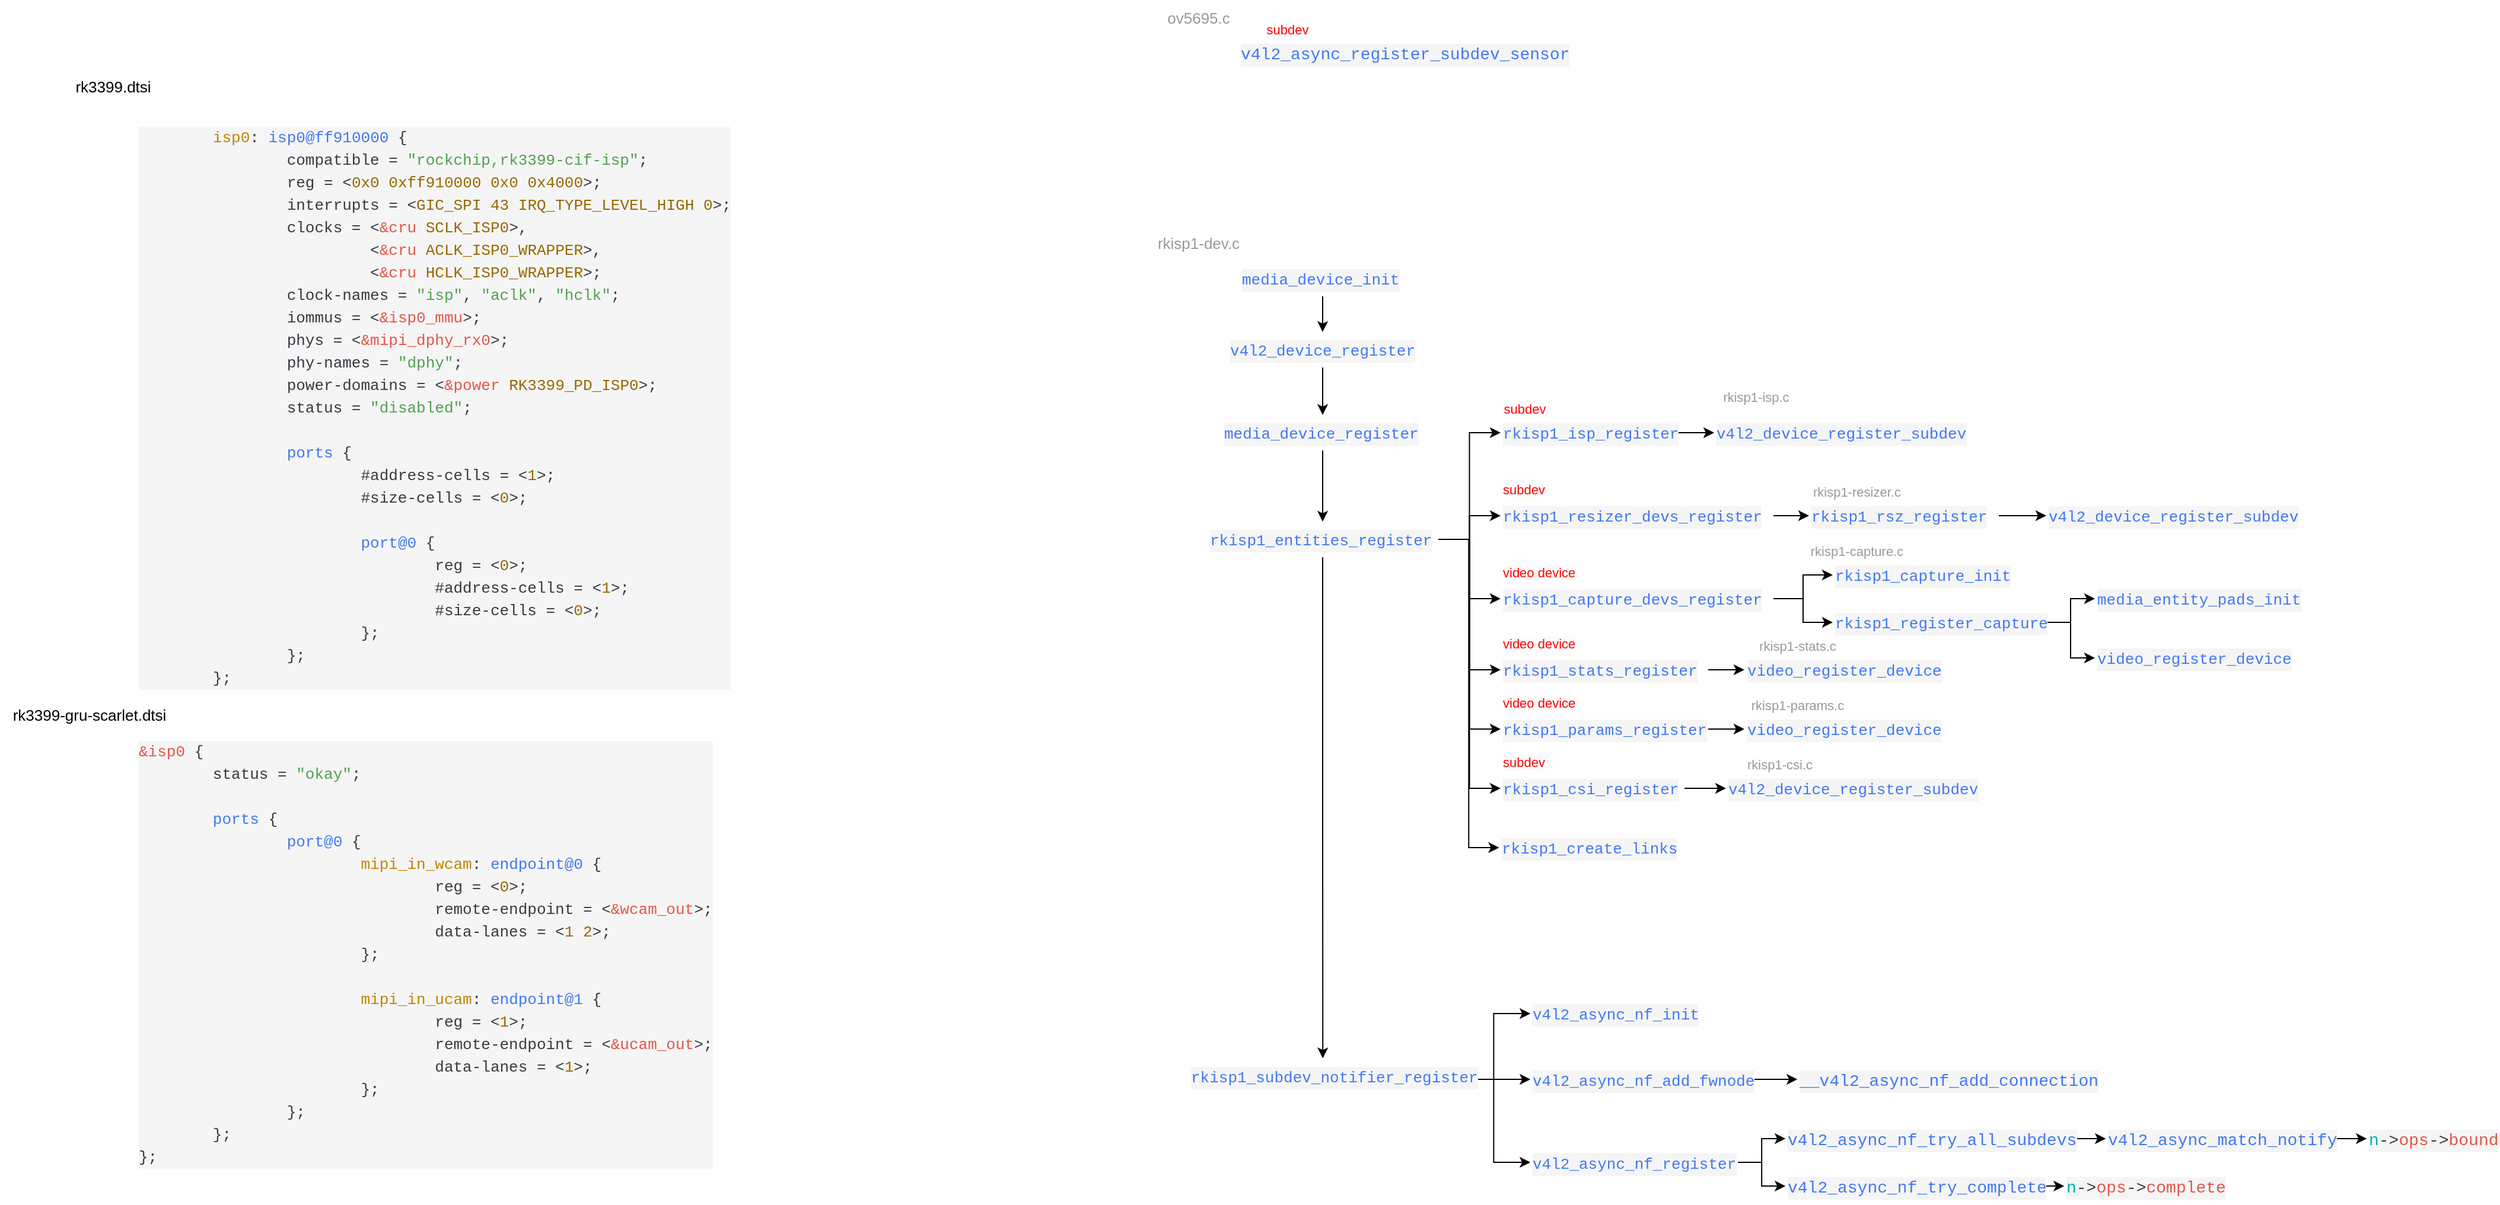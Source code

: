 <mxfile version="26.0.11">
  <diagram name="Page-1" id="FnWzYHux1_spk_cezTuA">
    <mxGraphModel dx="1891" dy="1707" grid="1" gridSize="10" guides="1" tooltips="1" connect="1" arrows="1" fold="1" page="1" pageScale="1" pageWidth="827" pageHeight="1169" math="0" shadow="0">
      <root>
        <mxCell id="0" />
        <mxCell id="1" parent="0" />
        <mxCell id="0U5PHvUe9skKoDq-eCE6-14" style="edgeStyle=orthogonalEdgeStyle;rounded=0;orthogonalLoop=1;jettySize=auto;html=1;exitX=0.5;exitY=1;exitDx=0;exitDy=0;entryX=0.5;entryY=0;entryDx=0;entryDy=0;fontSize=13;" edge="1" parent="1" source="0U5PHvUe9skKoDq-eCE6-1" target="0U5PHvUe9skKoDq-eCE6-2">
          <mxGeometry relative="1" as="geometry" />
        </mxCell>
        <mxCell id="0U5PHvUe9skKoDq-eCE6-1" value="&lt;div style=&quot;color: rgb(56, 58, 66); background-color: rgb(245, 245, 245); font-family: Consolas, &amp;quot;Courier New&amp;quot;, monospace; font-weight: normal; line-height: 19px; white-space: pre;&quot;&gt;&lt;div&gt;&lt;span style=&quot;color: #4078f2;&quot;&gt;media_device_init&lt;/span&gt;&lt;/div&gt;&lt;/div&gt;" style="text;whiteSpace=wrap;html=1;fontSize=13;" vertex="1" parent="1">
          <mxGeometry x="270" y="50" width="140" height="30" as="geometry" />
        </mxCell>
        <mxCell id="0U5PHvUe9skKoDq-eCE6-15" style="edgeStyle=orthogonalEdgeStyle;rounded=0;orthogonalLoop=1;jettySize=auto;html=1;exitX=0.5;exitY=1;exitDx=0;exitDy=0;entryX=0.5;entryY=0;entryDx=0;entryDy=0;fontSize=13;" edge="1" parent="1" source="0U5PHvUe9skKoDq-eCE6-2" target="0U5PHvUe9skKoDq-eCE6-3">
          <mxGeometry relative="1" as="geometry" />
        </mxCell>
        <mxCell id="0U5PHvUe9skKoDq-eCE6-2" value="&lt;div style=&quot;color: rgb(56, 58, 66); background-color: rgb(245, 245, 245); font-family: Consolas, &amp;quot;Courier New&amp;quot;, monospace; font-weight: normal; line-height: 19px; white-space: pre;&quot;&gt;&lt;div&gt;&lt;span style=&quot;color: #4078f2;&quot;&gt;v4l2_device_register&lt;/span&gt;&lt;/div&gt;&lt;/div&gt;" style="text;whiteSpace=wrap;html=1;fontSize=13;" vertex="1" parent="1">
          <mxGeometry x="260" y="110" width="160" height="30" as="geometry" />
        </mxCell>
        <mxCell id="0U5PHvUe9skKoDq-eCE6-16" style="edgeStyle=orthogonalEdgeStyle;rounded=0;orthogonalLoop=1;jettySize=auto;html=1;exitX=0.5;exitY=1;exitDx=0;exitDy=0;entryX=0.5;entryY=0;entryDx=0;entryDy=0;fontSize=13;" edge="1" parent="1" source="0U5PHvUe9skKoDq-eCE6-3" target="0U5PHvUe9skKoDq-eCE6-4">
          <mxGeometry relative="1" as="geometry" />
        </mxCell>
        <mxCell id="0U5PHvUe9skKoDq-eCE6-3" value="&lt;div style=&quot;color: rgb(56, 58, 66); background-color: rgb(245, 245, 245); font-family: Consolas, &amp;quot;Courier New&amp;quot;, monospace; font-weight: normal; line-height: 19px; white-space: pre;&quot;&gt;&lt;span style=&quot;color: rgb(64, 120, 242);&quot;&gt;media_device_register&lt;/span&gt;&lt;/div&gt;" style="text;whiteSpace=wrap;html=1;fontSize=13;" vertex="1" parent="1">
          <mxGeometry x="255" y="180" width="170" height="30" as="geometry" />
        </mxCell>
        <mxCell id="0U5PHvUe9skKoDq-eCE6-18" style="edgeStyle=orthogonalEdgeStyle;rounded=0;orthogonalLoop=1;jettySize=auto;html=1;exitX=1;exitY=0.5;exitDx=0;exitDy=0;entryX=0;entryY=0.5;entryDx=0;entryDy=0;fontSize=13;" edge="1" parent="1" source="0U5PHvUe9skKoDq-eCE6-4" target="0U5PHvUe9skKoDq-eCE6-5">
          <mxGeometry relative="1" as="geometry" />
        </mxCell>
        <mxCell id="0U5PHvUe9skKoDq-eCE6-19" style="edgeStyle=orthogonalEdgeStyle;rounded=0;orthogonalLoop=1;jettySize=auto;html=1;exitX=1;exitY=0.5;exitDx=0;exitDy=0;entryX=0;entryY=0.5;entryDx=0;entryDy=0;fontSize=13;" edge="1" parent="1" source="0U5PHvUe9skKoDq-eCE6-4" target="0U5PHvUe9skKoDq-eCE6-6">
          <mxGeometry relative="1" as="geometry" />
        </mxCell>
        <mxCell id="0U5PHvUe9skKoDq-eCE6-20" style="edgeStyle=orthogonalEdgeStyle;rounded=0;orthogonalLoop=1;jettySize=auto;html=1;exitX=1;exitY=0.5;exitDx=0;exitDy=0;entryX=0;entryY=0.5;entryDx=0;entryDy=0;fontSize=13;" edge="1" parent="1" source="0U5PHvUe9skKoDq-eCE6-4" target="0U5PHvUe9skKoDq-eCE6-7">
          <mxGeometry relative="1" as="geometry" />
        </mxCell>
        <mxCell id="0U5PHvUe9skKoDq-eCE6-21" style="edgeStyle=orthogonalEdgeStyle;rounded=0;orthogonalLoop=1;jettySize=auto;html=1;exitX=1;exitY=0.5;exitDx=0;exitDy=0;entryX=0;entryY=0.5;entryDx=0;entryDy=0;fontSize=13;" edge="1" parent="1" source="0U5PHvUe9skKoDq-eCE6-4" target="0U5PHvUe9skKoDq-eCE6-8">
          <mxGeometry relative="1" as="geometry" />
        </mxCell>
        <mxCell id="0U5PHvUe9skKoDq-eCE6-22" style="edgeStyle=orthogonalEdgeStyle;rounded=0;orthogonalLoop=1;jettySize=auto;html=1;exitX=1;exitY=0.5;exitDx=0;exitDy=0;entryX=0;entryY=0.5;entryDx=0;entryDy=0;fontSize=13;" edge="1" parent="1" source="0U5PHvUe9skKoDq-eCE6-4" target="0U5PHvUe9skKoDq-eCE6-9">
          <mxGeometry relative="1" as="geometry" />
        </mxCell>
        <mxCell id="0U5PHvUe9skKoDq-eCE6-23" style="edgeStyle=orthogonalEdgeStyle;rounded=0;orthogonalLoop=1;jettySize=auto;html=1;exitX=1;exitY=0.5;exitDx=0;exitDy=0;entryX=0;entryY=0.5;entryDx=0;entryDy=0;fontSize=13;" edge="1" parent="1" source="0U5PHvUe9skKoDq-eCE6-4" target="0U5PHvUe9skKoDq-eCE6-11">
          <mxGeometry relative="1" as="geometry" />
        </mxCell>
        <mxCell id="0U5PHvUe9skKoDq-eCE6-64" style="edgeStyle=orthogonalEdgeStyle;rounded=0;orthogonalLoop=1;jettySize=auto;html=1;exitX=1;exitY=0.5;exitDx=0;exitDy=0;entryX=0;entryY=0.5;entryDx=0;entryDy=0;fontSize=13;" edge="1" parent="1" source="0U5PHvUe9skKoDq-eCE6-4" target="0U5PHvUe9skKoDq-eCE6-62">
          <mxGeometry relative="1" as="geometry" />
        </mxCell>
        <mxCell id="0U5PHvUe9skKoDq-eCE6-66" style="edgeStyle=orthogonalEdgeStyle;rounded=0;orthogonalLoop=1;jettySize=auto;html=1;exitX=0.5;exitY=1;exitDx=0;exitDy=0;entryX=0.5;entryY=0;entryDx=0;entryDy=0;fontSize=13;" edge="1" parent="1" source="0U5PHvUe9skKoDq-eCE6-4" target="0U5PHvUe9skKoDq-eCE6-65">
          <mxGeometry relative="1" as="geometry" />
        </mxCell>
        <mxCell id="0U5PHvUe9skKoDq-eCE6-4" value="&lt;div style=&quot;color: rgb(56, 58, 66); background-color: rgb(245, 245, 245); font-family: Consolas, &amp;quot;Courier New&amp;quot;, monospace; font-weight: normal; line-height: 19px; white-space: pre;&quot;&gt;&lt;div&gt;&lt;span style=&quot;color: #4078f2;&quot;&gt;rkisp1_entities_register&lt;/span&gt;&lt;/div&gt;&lt;/div&gt;" style="text;whiteSpace=wrap;html=1;fontSize=13;" vertex="1" parent="1">
          <mxGeometry x="242.5" y="270" width="195" height="30" as="geometry" />
        </mxCell>
        <mxCell id="0U5PHvUe9skKoDq-eCE6-44" value="" style="edgeStyle=orthogonalEdgeStyle;rounded=0;orthogonalLoop=1;jettySize=auto;html=1;fontSize=13;" edge="1" parent="1" source="0U5PHvUe9skKoDq-eCE6-5" target="0U5PHvUe9skKoDq-eCE6-43">
          <mxGeometry relative="1" as="geometry" />
        </mxCell>
        <mxCell id="0U5PHvUe9skKoDq-eCE6-5" value="&lt;div style=&quot;color: rgb(56, 58, 66); background-color: rgb(245, 245, 245); font-family: Consolas, &amp;quot;Courier New&amp;quot;, monospace; font-weight: normal; line-height: 19px; white-space: pre;&quot;&gt;&lt;div&gt;&lt;span style=&quot;color: #4078f2;&quot;&gt;rkisp1_isp_register&lt;/span&gt;&lt;/div&gt;&lt;/div&gt;" style="text;whiteSpace=wrap;html=1;fontSize=13;" vertex="1" parent="1">
          <mxGeometry x="490" y="180" width="150" height="30" as="geometry" />
        </mxCell>
        <mxCell id="0U5PHvUe9skKoDq-eCE6-28" value="" style="edgeStyle=orthogonalEdgeStyle;rounded=0;orthogonalLoop=1;jettySize=auto;html=1;fontSize=13;" edge="1" parent="1" source="0U5PHvUe9skKoDq-eCE6-6" target="0U5PHvUe9skKoDq-eCE6-27">
          <mxGeometry relative="1" as="geometry" />
        </mxCell>
        <mxCell id="0U5PHvUe9skKoDq-eCE6-6" value="&lt;div style=&quot;color: rgb(56, 58, 66); background-color: rgb(245, 245, 245); font-family: Consolas, &amp;quot;Courier New&amp;quot;, monospace; font-weight: normal; line-height: 19px; white-space: pre;&quot;&gt;&lt;div&gt;&lt;span style=&quot;color: #4078f2;&quot;&gt;rkisp1_resizer_devs_register&lt;/span&gt;&lt;/div&gt;&lt;/div&gt;" style="text;whiteSpace=wrap;html=1;fontSize=13;" vertex="1" parent="1">
          <mxGeometry x="490" y="250" width="230" height="30" as="geometry" />
        </mxCell>
        <mxCell id="0U5PHvUe9skKoDq-eCE6-33" style="edgeStyle=orthogonalEdgeStyle;rounded=0;orthogonalLoop=1;jettySize=auto;html=1;exitX=1;exitY=0.5;exitDx=0;exitDy=0;fontSize=13;" edge="1" parent="1" source="0U5PHvUe9skKoDq-eCE6-7" target="0U5PHvUe9skKoDq-eCE6-32">
          <mxGeometry relative="1" as="geometry" />
        </mxCell>
        <mxCell id="0U5PHvUe9skKoDq-eCE6-36" style="edgeStyle=orthogonalEdgeStyle;rounded=0;orthogonalLoop=1;jettySize=auto;html=1;exitX=1;exitY=0.5;exitDx=0;exitDy=0;entryX=0;entryY=0.5;entryDx=0;entryDy=0;fontSize=13;" edge="1" parent="1" source="0U5PHvUe9skKoDq-eCE6-7" target="0U5PHvUe9skKoDq-eCE6-35">
          <mxGeometry relative="1" as="geometry" />
        </mxCell>
        <mxCell id="0U5PHvUe9skKoDq-eCE6-7" value="&lt;div style=&quot;color: rgb(56, 58, 66); background-color: rgb(245, 245, 245); font-family: Consolas, &amp;quot;Courier New&amp;quot;, monospace; font-weight: normal; line-height: 19px; white-space: pre;&quot;&gt;&lt;div&gt;&lt;span style=&quot;color: #4078f2;&quot;&gt;rkisp1_capture_devs_register&lt;/span&gt;&lt;/div&gt;&lt;/div&gt;" style="text;whiteSpace=wrap;html=1;fontSize=13;" vertex="1" parent="1">
          <mxGeometry x="490" y="320" width="230" height="30" as="geometry" />
        </mxCell>
        <mxCell id="0U5PHvUe9skKoDq-eCE6-46" value="" style="edgeStyle=orthogonalEdgeStyle;rounded=0;orthogonalLoop=1;jettySize=auto;html=1;fontSize=13;" edge="1" parent="1" source="0U5PHvUe9skKoDq-eCE6-8" target="0U5PHvUe9skKoDq-eCE6-45">
          <mxGeometry relative="1" as="geometry" />
        </mxCell>
        <mxCell id="0U5PHvUe9skKoDq-eCE6-8" value="&lt;div style=&quot;color: rgb(56, 58, 66); background-color: rgb(245, 245, 245); font-family: Consolas, &amp;quot;Courier New&amp;quot;, monospace; font-weight: normal; line-height: 19px; white-space: pre;&quot;&gt;&lt;div&gt;&lt;span style=&quot;color: #4078f2;&quot;&gt;rkisp1_stats_register&lt;/span&gt;&lt;/div&gt;&lt;/div&gt;" style="text;whiteSpace=wrap;html=1;fontSize=13;" vertex="1" parent="1">
          <mxGeometry x="490" y="380" width="175" height="30" as="geometry" />
        </mxCell>
        <mxCell id="0U5PHvUe9skKoDq-eCE6-49" value="" style="edgeStyle=orthogonalEdgeStyle;rounded=0;orthogonalLoop=1;jettySize=auto;html=1;fontSize=13;" edge="1" parent="1" source="0U5PHvUe9skKoDq-eCE6-9" target="0U5PHvUe9skKoDq-eCE6-47">
          <mxGeometry relative="1" as="geometry" />
        </mxCell>
        <mxCell id="0U5PHvUe9skKoDq-eCE6-9" value="&lt;div style=&quot;color: rgb(56, 58, 66); background-color: rgb(245, 245, 245); font-family: Consolas, &amp;quot;Courier New&amp;quot;, monospace; font-weight: normal; line-height: 19px; white-space: pre;&quot;&gt;&lt;div&gt;&lt;span style=&quot;color: #4078f2;&quot;&gt;rkisp1_params_register&lt;/span&gt;&lt;/div&gt;&lt;/div&gt;" style="text;whiteSpace=wrap;html=1;fontSize=13;" vertex="1" parent="1">
          <mxGeometry x="490" y="430" width="175" height="30" as="geometry" />
        </mxCell>
        <mxCell id="0U5PHvUe9skKoDq-eCE6-51" value="" style="edgeStyle=orthogonalEdgeStyle;rounded=0;orthogonalLoop=1;jettySize=auto;html=1;fontSize=13;" edge="1" parent="1" source="0U5PHvUe9skKoDq-eCE6-11" target="0U5PHvUe9skKoDq-eCE6-50">
          <mxGeometry relative="1" as="geometry" />
        </mxCell>
        <mxCell id="0U5PHvUe9skKoDq-eCE6-11" value="&lt;div style=&quot;color: rgb(56, 58, 66); background-color: rgb(245, 245, 245); font-family: Consolas, &amp;quot;Courier New&amp;quot;, monospace; font-weight: normal; line-height: 19px; white-space: pre;&quot;&gt;&lt;div&gt;&lt;span style=&quot;color: #4078f2;&quot;&gt;rkisp1_csi_register&lt;/span&gt;&lt;/div&gt;&lt;/div&gt;" style="text;whiteSpace=wrap;html=1;fontSize=13;" vertex="1" parent="1">
          <mxGeometry x="490" y="480" width="155" height="30" as="geometry" />
        </mxCell>
        <mxCell id="0U5PHvUe9skKoDq-eCE6-12" value="&lt;font style=&quot;color: rgb(153, 153, 153);&quot;&gt;rkisp1-dev.c&lt;/font&gt;" style="text;html=1;align=center;verticalAlign=middle;resizable=0;points=[];autosize=1;strokeColor=none;fillColor=none;fontSize=13;" vertex="1" parent="1">
          <mxGeometry x="190" y="20" width="90" height="30" as="geometry" />
        </mxCell>
        <mxCell id="0U5PHvUe9skKoDq-eCE6-25" value="&lt;font style=&quot;color: rgb(153, 153, 153);&quot;&gt;rkisp1-isp.c&lt;/font&gt;" style="text;html=1;align=center;verticalAlign=middle;resizable=0;points=[];autosize=1;strokeColor=none;fillColor=none;fontSize=11;" vertex="1" parent="1">
          <mxGeometry x="665" y="150" width="80" height="30" as="geometry" />
        </mxCell>
        <mxCell id="0U5PHvUe9skKoDq-eCE6-31" style="edgeStyle=orthogonalEdgeStyle;rounded=0;orthogonalLoop=1;jettySize=auto;html=1;exitX=1;exitY=0.5;exitDx=0;exitDy=0;entryX=0;entryY=0.5;entryDx=0;entryDy=0;fontSize=13;" edge="1" parent="1" source="0U5PHvUe9skKoDq-eCE6-27" target="0U5PHvUe9skKoDq-eCE6-30">
          <mxGeometry relative="1" as="geometry" />
        </mxCell>
        <mxCell id="0U5PHvUe9skKoDq-eCE6-27" value="&lt;div style=&quot;color: rgb(56, 58, 66); background-color: rgb(245, 245, 245); font-family: Consolas, &amp;quot;Courier New&amp;quot;, monospace; font-weight: normal; line-height: 19px; white-space: pre;&quot;&gt;&lt;div&gt;&lt;span style=&quot;color: #4078f2;&quot;&gt;rkisp1_rsz_register&lt;/span&gt;&lt;/div&gt;&lt;/div&gt;" style="text;whiteSpace=wrap;html=1;fontSize=13;" vertex="1" parent="1">
          <mxGeometry x="750" y="250" width="160" height="30" as="geometry" />
        </mxCell>
        <mxCell id="0U5PHvUe9skKoDq-eCE6-29" value="&lt;font style=&quot;color: rgb(153, 153, 153);&quot;&gt;rkisp1-resizer.c&lt;/font&gt;" style="text;html=1;align=center;verticalAlign=middle;resizable=0;points=[];autosize=1;strokeColor=none;fillColor=none;fontSize=11;" vertex="1" parent="1">
          <mxGeometry x="740" y="230" width="100" height="30" as="geometry" />
        </mxCell>
        <mxCell id="0U5PHvUe9skKoDq-eCE6-30" value="&lt;div style=&quot;color: rgb(56, 58, 66); background-color: rgb(245, 245, 245); font-family: Consolas, &amp;quot;Courier New&amp;quot;, monospace; font-weight: normal; line-height: 19px; white-space: pre;&quot;&gt;&lt;span style=&quot;color: rgb(64, 120, 242);&quot;&gt;v4l2_device_register_subdev&lt;/span&gt;&lt;/div&gt;" style="text;whiteSpace=wrap;html=1;fontSize=13;" vertex="1" parent="1">
          <mxGeometry x="950" y="250" width="210" height="30" as="geometry" />
        </mxCell>
        <mxCell id="0U5PHvUe9skKoDq-eCE6-32" value="&lt;div style=&quot;color: rgb(56, 58, 66); background-color: rgb(245, 245, 245); font-family: Consolas, &amp;quot;Courier New&amp;quot;, monospace; font-weight: normal; line-height: 19px; white-space: pre;&quot;&gt;&lt;div&gt;&lt;span style=&quot;color: #4078f2;&quot;&gt;rkisp1_capture_init&lt;/span&gt;&lt;/div&gt;&lt;/div&gt;" style="text;whiteSpace=wrap;html=1;fontSize=13;" vertex="1" parent="1">
          <mxGeometry x="770" y="300" width="150" height="30" as="geometry" />
        </mxCell>
        <mxCell id="0U5PHvUe9skKoDq-eCE6-34" value="&lt;font style=&quot;color: rgb(153, 153, 153);&quot;&gt;rkisp1-capture.c&lt;/font&gt;" style="text;html=1;align=center;verticalAlign=middle;resizable=0;points=[];autosize=1;strokeColor=none;fillColor=none;fontSize=11;" vertex="1" parent="1">
          <mxGeometry x="740" y="280" width="100" height="30" as="geometry" />
        </mxCell>
        <mxCell id="0U5PHvUe9skKoDq-eCE6-38" style="edgeStyle=orthogonalEdgeStyle;rounded=0;orthogonalLoop=1;jettySize=auto;html=1;exitX=1;exitY=0.5;exitDx=0;exitDy=0;entryX=0;entryY=0.5;entryDx=0;entryDy=0;fontSize=13;" edge="1" parent="1" source="0U5PHvUe9skKoDq-eCE6-35" target="0U5PHvUe9skKoDq-eCE6-37">
          <mxGeometry relative="1" as="geometry" />
        </mxCell>
        <mxCell id="0U5PHvUe9skKoDq-eCE6-40" style="edgeStyle=orthogonalEdgeStyle;rounded=0;orthogonalLoop=1;jettySize=auto;html=1;exitX=1;exitY=0.5;exitDx=0;exitDy=0;entryX=0;entryY=0.5;entryDx=0;entryDy=0;fontSize=13;" edge="1" parent="1" source="0U5PHvUe9skKoDq-eCE6-35" target="0U5PHvUe9skKoDq-eCE6-39">
          <mxGeometry relative="1" as="geometry" />
        </mxCell>
        <mxCell id="0U5PHvUe9skKoDq-eCE6-35" value="&lt;div style=&quot;color: rgb(56, 58, 66); background-color: rgb(245, 245, 245); font-family: Consolas, &amp;quot;Courier New&amp;quot;, monospace; font-weight: normal; line-height: 19px; white-space: pre;&quot;&gt;&lt;div&gt;&lt;span style=&quot;color: #4078f2;&quot;&gt;rkisp1_register_capture&lt;/span&gt;&lt;/div&gt;&lt;/div&gt;" style="text;whiteSpace=wrap;html=1;fontSize=13;" vertex="1" parent="1">
          <mxGeometry x="770" y="340" width="180" height="30" as="geometry" />
        </mxCell>
        <mxCell id="0U5PHvUe9skKoDq-eCE6-37" value="&lt;div style=&quot;color: rgb(56, 58, 66); background-color: rgb(245, 245, 245); font-family: Consolas, &amp;quot;Courier New&amp;quot;, monospace; font-weight: normal; line-height: 19px; white-space: pre;&quot;&gt;&lt;div&gt;&lt;span style=&quot;color: #4078f2;&quot;&gt;video_register_device&lt;/span&gt;&lt;/div&gt;&lt;/div&gt;" style="text;whiteSpace=wrap;html=1;fontSize=13;" vertex="1" parent="1">
          <mxGeometry x="991" y="370" width="169" height="30" as="geometry" />
        </mxCell>
        <mxCell id="0U5PHvUe9skKoDq-eCE6-39" value="&lt;div style=&quot;color: rgb(56, 58, 66); background-color: rgb(245, 245, 245); font-family: Consolas, &amp;quot;Courier New&amp;quot;, monospace; font-weight: normal; line-height: 19px; white-space: pre;&quot;&gt;&lt;div&gt;&lt;span style=&quot;color: #4078f2;&quot;&gt;media_entity_pads_init&lt;/span&gt;&lt;/div&gt;&lt;/div&gt;" style="text;whiteSpace=wrap;html=1;fontSize=13;" vertex="1" parent="1">
          <mxGeometry x="991" y="320" width="179" height="30" as="geometry" />
        </mxCell>
        <mxCell id="0U5PHvUe9skKoDq-eCE6-43" value="&lt;div style=&quot;background-color: rgb(245, 245, 245); font-family: Consolas, &amp;quot;Courier New&amp;quot;, monospace; font-weight: normal; line-height: 19px; white-space: pre; color: rgb(56, 58, 66);&quot;&gt;&lt;font color=&quot;#4078f2&quot;&gt;v4l2_device_register_subdev&lt;/font&gt;&lt;/div&gt;" style="text;whiteSpace=wrap;html=1;fontSize=13;" vertex="1" parent="1">
          <mxGeometry x="670" y="180" width="220" height="30" as="geometry" />
        </mxCell>
        <mxCell id="0U5PHvUe9skKoDq-eCE6-45" value="&lt;div style=&quot;color: rgb(56, 58, 66); background-color: rgb(245, 245, 245); font-family: Consolas, &amp;quot;Courier New&amp;quot;, monospace; font-weight: normal; line-height: 19px; white-space: pre;&quot;&gt;&lt;div&gt;&lt;span style=&quot;color: #4078f2;&quot;&gt;video_register_device&lt;/span&gt;&lt;/div&gt;&lt;/div&gt;" style="text;whiteSpace=wrap;html=1;fontSize=13;" vertex="1" parent="1">
          <mxGeometry x="695.5" y="380" width="169" height="30" as="geometry" />
        </mxCell>
        <mxCell id="0U5PHvUe9skKoDq-eCE6-47" value="&lt;div style=&quot;color: rgb(56, 58, 66); background-color: rgb(245, 245, 245); font-family: Consolas, &amp;quot;Courier New&amp;quot;, monospace; font-weight: normal; line-height: 19px; white-space: pre;&quot;&gt;&lt;div&gt;&lt;span style=&quot;color: #4078f2;&quot;&gt;video_register_device&lt;/span&gt;&lt;/div&gt;&lt;/div&gt;" style="text;whiteSpace=wrap;html=1;fontSize=13;" vertex="1" parent="1">
          <mxGeometry x="695.5" y="430" width="174.5" height="30" as="geometry" />
        </mxCell>
        <mxCell id="0U5PHvUe9skKoDq-eCE6-50" value="&lt;div style=&quot;color: rgb(56, 58, 66); background-color: rgb(245, 245, 245); font-family: Consolas, &amp;quot;Courier New&amp;quot;, monospace; font-weight: normal; line-height: 19px; white-space: pre;&quot;&gt;&lt;span style=&quot;color: rgb(64, 120, 242);&quot;&gt;v4l2_device_register_subdev&lt;/span&gt;&lt;/div&gt;" style="text;whiteSpace=wrap;html=1;fontSize=13;" vertex="1" parent="1">
          <mxGeometry x="680" y="480" width="210" height="30" as="geometry" />
        </mxCell>
        <mxCell id="0U5PHvUe9skKoDq-eCE6-52" value="&lt;font style=&quot;color: rgb(153, 153, 153);&quot;&gt;rkisp1-csi.c&lt;/font&gt;" style="text;html=1;align=center;verticalAlign=middle;resizable=0;points=[];autosize=1;strokeColor=none;fillColor=none;fontSize=11;" vertex="1" parent="1">
          <mxGeometry x="685" y="460" width="80" height="30" as="geometry" />
        </mxCell>
        <mxCell id="0U5PHvUe9skKoDq-eCE6-53" value="&lt;font style=&quot;color: rgb(153, 153, 153);&quot;&gt;rkisp1-params.c&lt;/font&gt;" style="text;html=1;align=center;verticalAlign=middle;resizable=0;points=[];autosize=1;strokeColor=none;fillColor=none;fontSize=11;" vertex="1" parent="1">
          <mxGeometry x="690" y="410" width="100" height="30" as="geometry" />
        </mxCell>
        <mxCell id="0U5PHvUe9skKoDq-eCE6-54" value="&lt;font style=&quot;color: rgb(153, 153, 153);&quot;&gt;rkisp1-stats.c&lt;/font&gt;" style="text;html=1;align=center;verticalAlign=middle;resizable=0;points=[];autosize=1;strokeColor=none;fillColor=none;fontSize=11;" vertex="1" parent="1">
          <mxGeometry x="695" y="360" width="90" height="30" as="geometry" />
        </mxCell>
        <mxCell id="0U5PHvUe9skKoDq-eCE6-55" value="&lt;font style=&quot;color: rgb(255, 0, 0);&quot;&gt;subdev&lt;/font&gt;" style="text;html=1;align=center;verticalAlign=middle;resizable=0;points=[];autosize=1;strokeColor=none;fillColor=none;fontSize=11;" vertex="1" parent="1">
          <mxGeometry x="480" y="160" width="60" height="30" as="geometry" />
        </mxCell>
        <mxCell id="0U5PHvUe9skKoDq-eCE6-56" value="&lt;span style=&quot;color: rgb(255, 0, 0); font-family: Helvetica; font-style: normal; font-variant-ligatures: normal; font-variant-caps: normal; font-weight: 400; letter-spacing: normal; orphans: 2; text-align: center; text-indent: 0px; text-transform: none; widows: 2; word-spacing: 0px; -webkit-text-stroke-width: 0px; white-space: nowrap; background-color: rgb(251, 251, 251); text-decoration-thickness: initial; text-decoration-style: initial; text-decoration-color: initial; float: none; display: inline !important;&quot;&gt;subdev&lt;/span&gt;" style="text;whiteSpace=wrap;html=1;fontSize=11;" vertex="1" parent="1">
          <mxGeometry x="490" y="230" width="50" height="30" as="geometry" />
        </mxCell>
        <mxCell id="0U5PHvUe9skKoDq-eCE6-57" value="&lt;span style=&quot;color: rgb(255, 0, 0); font-family: Helvetica; font-style: normal; font-variant-ligatures: normal; font-variant-caps: normal; font-weight: 400; letter-spacing: normal; orphans: 2; text-align: center; text-indent: 0px; text-transform: none; widows: 2; word-spacing: 0px; -webkit-text-stroke-width: 0px; white-space: nowrap; background-color: rgb(251, 251, 251); text-decoration-thickness: initial; text-decoration-style: initial; text-decoration-color: initial; float: none; display: inline !important;&quot;&gt;video device&lt;/span&gt;" style="text;whiteSpace=wrap;html=1;fontSize=11;" vertex="1" parent="1">
          <mxGeometry x="490" y="300" width="80" height="30" as="geometry" />
        </mxCell>
        <mxCell id="0U5PHvUe9skKoDq-eCE6-59" value="&lt;span style=&quot;color: rgb(255, 0, 0); font-family: Helvetica; font-style: normal; font-variant-ligatures: normal; font-variant-caps: normal; font-weight: 400; letter-spacing: normal; orphans: 2; text-align: center; text-indent: 0px; text-transform: none; widows: 2; word-spacing: 0px; -webkit-text-stroke-width: 0px; white-space: nowrap; background-color: rgb(251, 251, 251); text-decoration-thickness: initial; text-decoration-style: initial; text-decoration-color: initial; float: none; display: inline !important;&quot;&gt;video device&lt;/span&gt;" style="text;whiteSpace=wrap;html=1;fontSize=11;" vertex="1" parent="1">
          <mxGeometry x="490" y="360" width="80" height="30" as="geometry" />
        </mxCell>
        <mxCell id="0U5PHvUe9skKoDq-eCE6-60" value="&lt;span style=&quot;color: rgb(255, 0, 0); font-family: Helvetica; font-style: normal; font-variant-ligatures: normal; font-variant-caps: normal; font-weight: 400; letter-spacing: normal; orphans: 2; text-align: center; text-indent: 0px; text-transform: none; widows: 2; word-spacing: 0px; -webkit-text-stroke-width: 0px; white-space: nowrap; background-color: rgb(251, 251, 251); text-decoration-thickness: initial; text-decoration-style: initial; text-decoration-color: initial; float: none; display: inline !important;&quot;&gt;video device&lt;/span&gt;" style="text;whiteSpace=wrap;html=1;fontSize=11;" vertex="1" parent="1">
          <mxGeometry x="490" y="410" width="80" height="30" as="geometry" />
        </mxCell>
        <mxCell id="0U5PHvUe9skKoDq-eCE6-61" value="&lt;span style=&quot;color: rgb(255, 0, 0); font-family: Helvetica; font-style: normal; font-variant-ligatures: normal; font-variant-caps: normal; font-weight: 400; letter-spacing: normal; orphans: 2; text-align: center; text-indent: 0px; text-transform: none; widows: 2; word-spacing: 0px; -webkit-text-stroke-width: 0px; white-space: nowrap; background-color: rgb(251, 251, 251); text-decoration-thickness: initial; text-decoration-style: initial; text-decoration-color: initial; float: none; display: inline !important;&quot;&gt;subdev&lt;/span&gt;" style="text;whiteSpace=wrap;html=1;fontSize=11;" vertex="1" parent="1">
          <mxGeometry x="490" y="460" width="50" height="30" as="geometry" />
        </mxCell>
        <mxCell id="0U5PHvUe9skKoDq-eCE6-62" value="&lt;div style=&quot;color: rgb(56, 58, 66); background-color: rgb(245, 245, 245); font-family: Consolas, &amp;quot;Courier New&amp;quot;, monospace; font-weight: normal; line-height: 19px; white-space: pre;&quot;&gt;&lt;div&gt;&lt;span style=&quot;color: #4078f2;&quot;&gt;rkisp1_create_links&lt;/span&gt;&lt;/div&gt;&lt;/div&gt;" style="text;whiteSpace=wrap;html=1;fontSize=13;" vertex="1" parent="1">
          <mxGeometry x="488.75" y="530" width="152.5" height="30" as="geometry" />
        </mxCell>
        <mxCell id="0U5PHvUe9skKoDq-eCE6-68" style="edgeStyle=orthogonalEdgeStyle;rounded=0;orthogonalLoop=1;jettySize=auto;html=1;exitX=1;exitY=0.5;exitDx=0;exitDy=0;entryX=0;entryY=0.5;entryDx=0;entryDy=0;fontSize=13;" edge="1" parent="1" source="0U5PHvUe9skKoDq-eCE6-65" target="0U5PHvUe9skKoDq-eCE6-67">
          <mxGeometry relative="1" as="geometry" />
        </mxCell>
        <mxCell id="0U5PHvUe9skKoDq-eCE6-70" style="edgeStyle=orthogonalEdgeStyle;rounded=0;orthogonalLoop=1;jettySize=auto;html=1;exitX=1;exitY=0.5;exitDx=0;exitDy=0;entryX=0;entryY=0.5;entryDx=0;entryDy=0;fontSize=13;" edge="1" parent="1" source="0U5PHvUe9skKoDq-eCE6-65" target="0U5PHvUe9skKoDq-eCE6-69">
          <mxGeometry relative="1" as="geometry" />
        </mxCell>
        <mxCell id="0U5PHvUe9skKoDq-eCE6-76" style="edgeStyle=orthogonalEdgeStyle;rounded=0;orthogonalLoop=1;jettySize=auto;html=1;exitX=1;exitY=0.5;exitDx=0;exitDy=0;entryX=0;entryY=0.5;entryDx=0;entryDy=0;" edge="1" parent="1" source="0U5PHvUe9skKoDq-eCE6-65" target="0U5PHvUe9skKoDq-eCE6-75">
          <mxGeometry relative="1" as="geometry" />
        </mxCell>
        <mxCell id="0U5PHvUe9skKoDq-eCE6-65" value="&lt;div style=&quot;color: rgb(56, 58, 66); background-color: rgb(245, 245, 245); font-family: Consolas, &amp;quot;Courier New&amp;quot;, monospace; font-weight: normal; line-height: 19px; white-space: pre;&quot;&gt;&lt;div&gt;&lt;span style=&quot;color: #4078f2;&quot;&gt;rkisp1_subdev_notifier_register&lt;/span&gt;&lt;/div&gt;&lt;/div&gt;" style="text;whiteSpace=wrap;html=1;fontSize=13;" vertex="1" parent="1">
          <mxGeometry x="227" y="722.75" width="226.25" height="35.5" as="geometry" />
        </mxCell>
        <mxCell id="0U5PHvUe9skKoDq-eCE6-67" value="&lt;div style=&quot;color: rgb(56, 58, 66); background-color: rgb(245, 245, 245); font-family: Consolas, &amp;quot;Courier New&amp;quot;, monospace; font-weight: normal; line-height: 19px; white-space: pre;&quot;&gt;&lt;div&gt;&lt;span style=&quot;color: #4078f2;&quot;&gt;v4l2_async_nf_init&lt;/span&gt;&lt;/div&gt;&lt;/div&gt;" style="text;whiteSpace=wrap;html=1;fontSize=13;" vertex="1" parent="1">
          <mxGeometry x="515.13" y="670" width="134.87" height="30" as="geometry" />
        </mxCell>
        <mxCell id="0U5PHvUe9skKoDq-eCE6-81" style="edgeStyle=orthogonalEdgeStyle;rounded=0;orthogonalLoop=1;jettySize=auto;html=1;exitX=1;exitY=0.5;exitDx=0;exitDy=0;entryX=0;entryY=0.5;entryDx=0;entryDy=0;" edge="1" parent="1" source="0U5PHvUe9skKoDq-eCE6-69" target="0U5PHvUe9skKoDq-eCE6-79">
          <mxGeometry relative="1" as="geometry" />
        </mxCell>
        <mxCell id="0U5PHvUe9skKoDq-eCE6-82" style="edgeStyle=orthogonalEdgeStyle;rounded=0;orthogonalLoop=1;jettySize=auto;html=1;exitX=1;exitY=0.5;exitDx=0;exitDy=0;entryX=0;entryY=0.5;entryDx=0;entryDy=0;" edge="1" parent="1" source="0U5PHvUe9skKoDq-eCE6-69" target="0U5PHvUe9skKoDq-eCE6-80">
          <mxGeometry relative="1" as="geometry" />
        </mxCell>
        <mxCell id="0U5PHvUe9skKoDq-eCE6-69" value="&lt;div style=&quot;color: rgb(56, 58, 66); background-color: rgb(245, 245, 245); font-family: Consolas, &amp;quot;Courier New&amp;quot;, monospace; font-weight: normal; line-height: 19px; white-space: pre;&quot;&gt;&lt;div&gt;&lt;span style=&quot;color: #4078f2;&quot;&gt;v4l2_async_nf_register&lt;/span&gt;&lt;/div&gt;&lt;/div&gt;" style="text;whiteSpace=wrap;html=1;fontSize=13;" vertex="1" parent="1">
          <mxGeometry x="515.13" y="795.5" width="175" height="30" as="geometry" />
        </mxCell>
        <mxCell id="0U5PHvUe9skKoDq-eCE6-71" value="&lt;div style=&quot;color: rgb(56, 58, 66); background-color: rgb(245, 245, 245); font-family: Consolas, &amp;quot;Courier New&amp;quot;, monospace; font-weight: normal; line-height: 19px; white-space: pre;&quot;&gt;&lt;div&gt;&lt;span style=&quot;color: #383a42;&quot;&gt;&amp;nbsp; &amp;nbsp; &amp;nbsp; &amp;nbsp; &lt;/span&gt;&lt;span style=&quot;color: #c18401;&quot;&gt;isp0&lt;/span&gt;&lt;span style=&quot;color: #383a42;&quot;&gt;: &lt;/span&gt;&lt;span style=&quot;color: #4078f2;&quot;&gt;isp0@ff910000&lt;/span&gt;&lt;span style=&quot;color: #383a42;&quot;&gt; {&lt;/span&gt;&lt;/div&gt;&lt;div&gt;&lt;span style=&quot;color: #383a42;&quot;&gt;&amp;nbsp; &amp;nbsp; &amp;nbsp; &amp;nbsp; &amp;nbsp; &amp;nbsp; &amp;nbsp; &amp;nbsp; compatible = &lt;/span&gt;&lt;span style=&quot;color: #50a14f;&quot;&gt;&quot;rockchip,rk3399-cif-isp&quot;&lt;/span&gt;&lt;span style=&quot;color: #383a42;&quot;&gt;;&lt;/span&gt;&lt;/div&gt;&lt;div&gt;&lt;span style=&quot;color: #383a42;&quot;&gt;&amp;nbsp; &amp;nbsp; &amp;nbsp; &amp;nbsp; &amp;nbsp; &amp;nbsp; &amp;nbsp; &amp;nbsp; reg = &amp;lt;&lt;/span&gt;&lt;span style=&quot;color: #986801;&quot;&gt;0x0&lt;/span&gt;&lt;span style=&quot;color: #383a42;&quot;&gt; &lt;/span&gt;&lt;span style=&quot;color: #986801;&quot;&gt;0xff910000&lt;/span&gt;&lt;span style=&quot;color: #383a42;&quot;&gt; &lt;/span&gt;&lt;span style=&quot;color: #986801;&quot;&gt;0x0&lt;/span&gt;&lt;span style=&quot;color: #383a42;&quot;&gt; &lt;/span&gt;&lt;span style=&quot;color: #986801;&quot;&gt;0x4000&lt;/span&gt;&lt;span style=&quot;color: #383a42;&quot;&gt;&amp;gt;;&lt;/span&gt;&lt;/div&gt;&lt;div&gt;&lt;span style=&quot;color: #383a42;&quot;&gt;&amp;nbsp; &amp;nbsp; &amp;nbsp; &amp;nbsp; &amp;nbsp; &amp;nbsp; &amp;nbsp; &amp;nbsp; interrupts = &amp;lt;&lt;/span&gt;&lt;span style=&quot;color: #986801;&quot;&gt;GIC_SPI&lt;/span&gt;&lt;span style=&quot;color: #383a42;&quot;&gt; &lt;/span&gt;&lt;span style=&quot;color: #986801;&quot;&gt;43&lt;/span&gt;&lt;span style=&quot;color: #383a42;&quot;&gt; &lt;/span&gt;&lt;span style=&quot;color: #986801;&quot;&gt;IRQ_TYPE_LEVEL_HIGH&lt;/span&gt;&lt;span style=&quot;color: #383a42;&quot;&gt; &lt;/span&gt;&lt;span style=&quot;color: #986801;&quot;&gt;0&lt;/span&gt;&lt;span style=&quot;color: #383a42;&quot;&gt;&amp;gt;;&lt;/span&gt;&lt;/div&gt;&lt;div&gt;&lt;span style=&quot;color: #383a42;&quot;&gt;&amp;nbsp; &amp;nbsp; &amp;nbsp; &amp;nbsp; &amp;nbsp; &amp;nbsp; &amp;nbsp; &amp;nbsp; clocks = &amp;lt;&lt;/span&gt;&lt;span style=&quot;color: #e45649;&quot;&gt;&amp;amp;cru&lt;/span&gt;&lt;span style=&quot;color: #383a42;&quot;&gt; &lt;/span&gt;&lt;span style=&quot;color: #986801;&quot;&gt;SCLK_ISP0&lt;/span&gt;&lt;span style=&quot;color: #383a42;&quot;&gt;&amp;gt;,&lt;/span&gt;&lt;/div&gt;&lt;div&gt;&lt;span style=&quot;color: #383a42;&quot;&gt;&amp;nbsp; &amp;nbsp; &amp;nbsp; &amp;nbsp; &amp;nbsp; &amp;nbsp; &amp;nbsp; &amp;nbsp; &amp;nbsp; &amp;nbsp; &amp;nbsp; &amp;nbsp; &amp;nbsp;&amp;lt;&lt;/span&gt;&lt;span style=&quot;color: #e45649;&quot;&gt;&amp;amp;cru&lt;/span&gt;&lt;span style=&quot;color: #383a42;&quot;&gt; &lt;/span&gt;&lt;span style=&quot;color: #986801;&quot;&gt;ACLK_ISP0_WRAPPER&lt;/span&gt;&lt;span style=&quot;color: #383a42;&quot;&gt;&amp;gt;,&lt;/span&gt;&lt;/div&gt;&lt;div&gt;&lt;span style=&quot;color: #383a42;&quot;&gt;&amp;nbsp; &amp;nbsp; &amp;nbsp; &amp;nbsp; &amp;nbsp; &amp;nbsp; &amp;nbsp; &amp;nbsp; &amp;nbsp; &amp;nbsp; &amp;nbsp; &amp;nbsp; &amp;nbsp;&amp;lt;&lt;/span&gt;&lt;span style=&quot;color: #e45649;&quot;&gt;&amp;amp;cru&lt;/span&gt;&lt;span style=&quot;color: #383a42;&quot;&gt; &lt;/span&gt;&lt;span style=&quot;color: #986801;&quot;&gt;HCLK_ISP0_WRAPPER&lt;/span&gt;&lt;span style=&quot;color: #383a42;&quot;&gt;&amp;gt;;&lt;/span&gt;&lt;/div&gt;&lt;div&gt;&lt;span style=&quot;color: #383a42;&quot;&gt;&amp;nbsp; &amp;nbsp; &amp;nbsp; &amp;nbsp; &amp;nbsp; &amp;nbsp; &amp;nbsp; &amp;nbsp; clock-names = &lt;/span&gt;&lt;span style=&quot;color: #50a14f;&quot;&gt;&quot;isp&quot;&lt;/span&gt;&lt;span style=&quot;color: #383a42;&quot;&gt;, &lt;/span&gt;&lt;span style=&quot;color: #50a14f;&quot;&gt;&quot;aclk&quot;&lt;/span&gt;&lt;span style=&quot;color: #383a42;&quot;&gt;, &lt;/span&gt;&lt;span style=&quot;color: #50a14f;&quot;&gt;&quot;hclk&quot;&lt;/span&gt;&lt;span style=&quot;color: #383a42;&quot;&gt;;&lt;/span&gt;&lt;/div&gt;&lt;div&gt;&lt;span style=&quot;color: #383a42;&quot;&gt;&amp;nbsp; &amp;nbsp; &amp;nbsp; &amp;nbsp; &amp;nbsp; &amp;nbsp; &amp;nbsp; &amp;nbsp; iommus = &amp;lt;&lt;/span&gt;&lt;span style=&quot;color: #e45649;&quot;&gt;&amp;amp;isp0_mmu&lt;/span&gt;&lt;span style=&quot;color: #383a42;&quot;&gt;&amp;gt;;&lt;/span&gt;&lt;/div&gt;&lt;div&gt;&lt;span style=&quot;color: #383a42;&quot;&gt;&amp;nbsp; &amp;nbsp; &amp;nbsp; &amp;nbsp; &amp;nbsp; &amp;nbsp; &amp;nbsp; &amp;nbsp; phys = &amp;lt;&lt;/span&gt;&lt;span style=&quot;color: #e45649;&quot;&gt;&amp;amp;mipi_dphy_rx0&lt;/span&gt;&lt;span style=&quot;color: #383a42;&quot;&gt;&amp;gt;;&lt;/span&gt;&lt;/div&gt;&lt;div&gt;&lt;span style=&quot;color: #383a42;&quot;&gt;&amp;nbsp; &amp;nbsp; &amp;nbsp; &amp;nbsp; &amp;nbsp; &amp;nbsp; &amp;nbsp; &amp;nbsp; phy-names = &lt;/span&gt;&lt;span style=&quot;color: #50a14f;&quot;&gt;&quot;dphy&quot;&lt;/span&gt;&lt;span style=&quot;color: #383a42;&quot;&gt;;&lt;/span&gt;&lt;/div&gt;&lt;div&gt;&lt;span style=&quot;color: #383a42;&quot;&gt;&amp;nbsp; &amp;nbsp; &amp;nbsp; &amp;nbsp; &amp;nbsp; &amp;nbsp; &amp;nbsp; &amp;nbsp; power-domains = &amp;lt;&lt;/span&gt;&lt;span style=&quot;color: #e45649;&quot;&gt;&amp;amp;power&lt;/span&gt;&lt;span style=&quot;color: #383a42;&quot;&gt; &lt;/span&gt;&lt;span style=&quot;color: #986801;&quot;&gt;RK3399_PD_ISP0&lt;/span&gt;&lt;span style=&quot;color: #383a42;&quot;&gt;&amp;gt;;&lt;/span&gt;&lt;/div&gt;&lt;div&gt;&lt;span style=&quot;color: #383a42;&quot;&gt;&amp;nbsp; &amp;nbsp; &amp;nbsp; &amp;nbsp; &amp;nbsp; &amp;nbsp; &amp;nbsp; &amp;nbsp; status = &lt;/span&gt;&lt;span style=&quot;color: #50a14f;&quot;&gt;&quot;disabled&quot;&lt;/span&gt;&lt;span style=&quot;color: #383a42;&quot;&gt;;&lt;/span&gt;&lt;/div&gt;&lt;br&gt;&lt;div&gt;&lt;span style=&quot;color: #383a42;&quot;&gt;&amp;nbsp; &amp;nbsp; &amp;nbsp; &amp;nbsp; &amp;nbsp; &amp;nbsp; &amp;nbsp; &amp;nbsp; &lt;/span&gt;&lt;span style=&quot;color: #4078f2;&quot;&gt;ports&lt;/span&gt;&lt;span style=&quot;color: #383a42;&quot;&gt; {&lt;/span&gt;&lt;/div&gt;&lt;div&gt;&lt;span style=&quot;color: #383a42;&quot;&gt;&amp;nbsp; &amp;nbsp; &amp;nbsp; &amp;nbsp; &amp;nbsp; &amp;nbsp; &amp;nbsp; &amp;nbsp; &amp;nbsp; &amp;nbsp; &amp;nbsp; &amp;nbsp; #address-cells = &amp;lt;&lt;/span&gt;&lt;span style=&quot;color: #986801;&quot;&gt;1&lt;/span&gt;&lt;span style=&quot;color: #383a42;&quot;&gt;&amp;gt;;&lt;/span&gt;&lt;/div&gt;&lt;div&gt;&lt;span style=&quot;color: #383a42;&quot;&gt;&amp;nbsp; &amp;nbsp; &amp;nbsp; &amp;nbsp; &amp;nbsp; &amp;nbsp; &amp;nbsp; &amp;nbsp; &amp;nbsp; &amp;nbsp; &amp;nbsp; &amp;nbsp; #size-cells = &amp;lt;&lt;/span&gt;&lt;span style=&quot;color: #986801;&quot;&gt;0&lt;/span&gt;&lt;span style=&quot;color: #383a42;&quot;&gt;&amp;gt;;&lt;/span&gt;&lt;/div&gt;&lt;br&gt;&lt;div&gt;&lt;span style=&quot;color: #383a42;&quot;&gt;&amp;nbsp; &amp;nbsp; &amp;nbsp; &amp;nbsp; &amp;nbsp; &amp;nbsp; &amp;nbsp; &amp;nbsp; &amp;nbsp; &amp;nbsp; &amp;nbsp; &amp;nbsp; &lt;/span&gt;&lt;span style=&quot;color: #4078f2;&quot;&gt;port@0&lt;/span&gt;&lt;span style=&quot;color: #383a42;&quot;&gt; {&lt;/span&gt;&lt;/div&gt;&lt;div&gt;&lt;span style=&quot;color: #383a42;&quot;&gt;&amp;nbsp; &amp;nbsp; &amp;nbsp; &amp;nbsp; &amp;nbsp; &amp;nbsp; &amp;nbsp; &amp;nbsp; &amp;nbsp; &amp;nbsp; &amp;nbsp; &amp;nbsp; &amp;nbsp; &amp;nbsp; &amp;nbsp; &amp;nbsp; reg = &amp;lt;&lt;/span&gt;&lt;span style=&quot;color: #986801;&quot;&gt;0&lt;/span&gt;&lt;span style=&quot;color: #383a42;&quot;&gt;&amp;gt;;&lt;/span&gt;&lt;/div&gt;&lt;div&gt;&lt;span style=&quot;color: #383a42;&quot;&gt;&amp;nbsp; &amp;nbsp; &amp;nbsp; &amp;nbsp; &amp;nbsp; &amp;nbsp; &amp;nbsp; &amp;nbsp; &amp;nbsp; &amp;nbsp; &amp;nbsp; &amp;nbsp; &amp;nbsp; &amp;nbsp; &amp;nbsp; &amp;nbsp; #address-cells = &amp;lt;&lt;/span&gt;&lt;span style=&quot;color: #986801;&quot;&gt;1&lt;/span&gt;&lt;span style=&quot;color: #383a42;&quot;&gt;&amp;gt;;&lt;/span&gt;&lt;/div&gt;&lt;div&gt;&lt;span style=&quot;color: #383a42;&quot;&gt;&amp;nbsp; &amp;nbsp; &amp;nbsp; &amp;nbsp; &amp;nbsp; &amp;nbsp; &amp;nbsp; &amp;nbsp; &amp;nbsp; &amp;nbsp; &amp;nbsp; &amp;nbsp; &amp;nbsp; &amp;nbsp; &amp;nbsp; &amp;nbsp; #size-cells = &amp;lt;&lt;/span&gt;&lt;span style=&quot;color: #986801;&quot;&gt;0&lt;/span&gt;&lt;span style=&quot;color: #383a42;&quot;&gt;&amp;gt;;&lt;/span&gt;&lt;/div&gt;&lt;div&gt;&lt;span style=&quot;color: #383a42;&quot;&gt;&amp;nbsp; &amp;nbsp; &amp;nbsp; &amp;nbsp; &amp;nbsp; &amp;nbsp; &amp;nbsp; &amp;nbsp; &amp;nbsp; &amp;nbsp; &amp;nbsp; &amp;nbsp; };&lt;/span&gt;&lt;/div&gt;&lt;div&gt;&lt;span style=&quot;color: #383a42;&quot;&gt;&amp;nbsp; &amp;nbsp; &amp;nbsp; &amp;nbsp; &amp;nbsp; &amp;nbsp; &amp;nbsp; &amp;nbsp; };&lt;/span&gt;&lt;/div&gt;&lt;div&gt;&lt;span style=&quot;color: #383a42;&quot;&gt;&amp;nbsp; &amp;nbsp; &amp;nbsp; &amp;nbsp; };&lt;/span&gt;&lt;/div&gt;&lt;/div&gt;" style="text;whiteSpace=wrap;html=1;fontSize=13;" vertex="1" parent="1">
          <mxGeometry x="-660" y="-70" width="410" height="480" as="geometry" />
        </mxCell>
        <mxCell id="0U5PHvUe9skKoDq-eCE6-72" value="&lt;div style=&quot;color: rgb(56, 58, 66); background-color: rgb(245, 245, 245); font-family: Consolas, &amp;quot;Courier New&amp;quot;, monospace; font-weight: normal; line-height: 19px; white-space: pre;&quot;&gt;&lt;div&gt;&lt;span style=&quot;color: #e45649;&quot;&gt;&amp;amp;isp0&lt;/span&gt;&lt;span style=&quot;color: #383a42;&quot;&gt; {&lt;/span&gt;&lt;/div&gt;&lt;div&gt;&lt;span style=&quot;color: #383a42;&quot;&gt;&amp;nbsp; &amp;nbsp; &amp;nbsp; &amp;nbsp; status = &lt;/span&gt;&lt;span style=&quot;color: #50a14f;&quot;&gt;&quot;okay&quot;&lt;/span&gt;&lt;span style=&quot;color: #383a42;&quot;&gt;;&lt;/span&gt;&lt;/div&gt;&lt;br&gt;&lt;div&gt;&lt;span style=&quot;color: #383a42;&quot;&gt;&amp;nbsp; &amp;nbsp; &amp;nbsp; &amp;nbsp; &lt;/span&gt;&lt;span style=&quot;color: #4078f2;&quot;&gt;ports&lt;/span&gt;&lt;span style=&quot;color: #383a42;&quot;&gt; {&lt;/span&gt;&lt;/div&gt;&lt;div&gt;&lt;span style=&quot;color: #383a42;&quot;&gt;&amp;nbsp; &amp;nbsp; &amp;nbsp; &amp;nbsp; &amp;nbsp; &amp;nbsp; &amp;nbsp; &amp;nbsp; &lt;/span&gt;&lt;span style=&quot;color: #4078f2;&quot;&gt;port@0&lt;/span&gt;&lt;span style=&quot;color: #383a42;&quot;&gt; {&lt;/span&gt;&lt;/div&gt;&lt;div&gt;&lt;span style=&quot;color: #383a42;&quot;&gt;&amp;nbsp; &amp;nbsp; &amp;nbsp; &amp;nbsp; &amp;nbsp; &amp;nbsp; &amp;nbsp; &amp;nbsp; &amp;nbsp; &amp;nbsp; &amp;nbsp; &amp;nbsp; &lt;/span&gt;&lt;span style=&quot;color: #c18401;&quot;&gt;mipi_in_wcam&lt;/span&gt;&lt;span style=&quot;color: #383a42;&quot;&gt;: &lt;/span&gt;&lt;span style=&quot;color: #4078f2;&quot;&gt;endpoint@0&lt;/span&gt;&lt;span style=&quot;color: #383a42;&quot;&gt; {&lt;/span&gt;&lt;/div&gt;&lt;div&gt;&lt;span style=&quot;color: #383a42;&quot;&gt;&amp;nbsp; &amp;nbsp; &amp;nbsp; &amp;nbsp; &amp;nbsp; &amp;nbsp; &amp;nbsp; &amp;nbsp; &amp;nbsp; &amp;nbsp; &amp;nbsp; &amp;nbsp; &amp;nbsp; &amp;nbsp; &amp;nbsp; &amp;nbsp; reg = &amp;lt;&lt;/span&gt;&lt;span style=&quot;color: #986801;&quot;&gt;0&lt;/span&gt;&lt;span style=&quot;color: #383a42;&quot;&gt;&amp;gt;;&lt;/span&gt;&lt;/div&gt;&lt;div&gt;&lt;span style=&quot;color: #383a42;&quot;&gt;&amp;nbsp; &amp;nbsp; &amp;nbsp; &amp;nbsp; &amp;nbsp; &amp;nbsp; &amp;nbsp; &amp;nbsp; &amp;nbsp; &amp;nbsp; &amp;nbsp; &amp;nbsp; &amp;nbsp; &amp;nbsp; &amp;nbsp; &amp;nbsp; remote-endpoint = &amp;lt;&lt;/span&gt;&lt;span style=&quot;color: #e45649;&quot;&gt;&amp;amp;wcam_out&lt;/span&gt;&lt;span style=&quot;color: #383a42;&quot;&gt;&amp;gt;;&lt;/span&gt;&lt;/div&gt;&lt;div&gt;&lt;span style=&quot;color: #383a42;&quot;&gt;&amp;nbsp; &amp;nbsp; &amp;nbsp; &amp;nbsp; &amp;nbsp; &amp;nbsp; &amp;nbsp; &amp;nbsp; &amp;nbsp; &amp;nbsp; &amp;nbsp; &amp;nbsp; &amp;nbsp; &amp;nbsp; &amp;nbsp; &amp;nbsp; data-lanes = &amp;lt;&lt;/span&gt;&lt;span style=&quot;color: #986801;&quot;&gt;1&lt;/span&gt;&lt;span style=&quot;color: #383a42;&quot;&gt; &lt;/span&gt;&lt;span style=&quot;color: #986801;&quot;&gt;2&lt;/span&gt;&lt;span style=&quot;color: #383a42;&quot;&gt;&amp;gt;;&lt;/span&gt;&lt;/div&gt;&lt;div&gt;&lt;span style=&quot;color: #383a42;&quot;&gt;&amp;nbsp; &amp;nbsp; &amp;nbsp; &amp;nbsp; &amp;nbsp; &amp;nbsp; &amp;nbsp; &amp;nbsp; &amp;nbsp; &amp;nbsp; &amp;nbsp; &amp;nbsp; };&lt;/span&gt;&lt;/div&gt;&lt;br&gt;&lt;div&gt;&lt;span style=&quot;color: #383a42;&quot;&gt;&amp;nbsp; &amp;nbsp; &amp;nbsp; &amp;nbsp; &amp;nbsp; &amp;nbsp; &amp;nbsp; &amp;nbsp; &amp;nbsp; &amp;nbsp; &amp;nbsp; &amp;nbsp; &lt;/span&gt;&lt;span style=&quot;color: #c18401;&quot;&gt;mipi_in_ucam&lt;/span&gt;&lt;span style=&quot;color: #383a42;&quot;&gt;: &lt;/span&gt;&lt;span style=&quot;color: #4078f2;&quot;&gt;endpoint@1&lt;/span&gt;&lt;span style=&quot;color: #383a42;&quot;&gt; {&lt;/span&gt;&lt;/div&gt;&lt;div&gt;&lt;span style=&quot;color: #383a42;&quot;&gt;&amp;nbsp; &amp;nbsp; &amp;nbsp; &amp;nbsp; &amp;nbsp; &amp;nbsp; &amp;nbsp; &amp;nbsp; &amp;nbsp; &amp;nbsp; &amp;nbsp; &amp;nbsp; &amp;nbsp; &amp;nbsp; &amp;nbsp; &amp;nbsp; reg = &amp;lt;&lt;/span&gt;&lt;span style=&quot;color: #986801;&quot;&gt;1&lt;/span&gt;&lt;span style=&quot;color: #383a42;&quot;&gt;&amp;gt;;&lt;/span&gt;&lt;/div&gt;&lt;div&gt;&lt;span style=&quot;color: #383a42;&quot;&gt;&amp;nbsp; &amp;nbsp; &amp;nbsp; &amp;nbsp; &amp;nbsp; &amp;nbsp; &amp;nbsp; &amp;nbsp; &amp;nbsp; &amp;nbsp; &amp;nbsp; &amp;nbsp; &amp;nbsp; &amp;nbsp; &amp;nbsp; &amp;nbsp; remote-endpoint = &amp;lt;&lt;/span&gt;&lt;span style=&quot;color: #e45649;&quot;&gt;&amp;amp;ucam_out&lt;/span&gt;&lt;span style=&quot;color: #383a42;&quot;&gt;&amp;gt;;&lt;/span&gt;&lt;/div&gt;&lt;div&gt;&lt;span style=&quot;color: #383a42;&quot;&gt;&amp;nbsp; &amp;nbsp; &amp;nbsp; &amp;nbsp; &amp;nbsp; &amp;nbsp; &amp;nbsp; &amp;nbsp; &amp;nbsp; &amp;nbsp; &amp;nbsp; &amp;nbsp; &amp;nbsp; &amp;nbsp; &amp;nbsp; &amp;nbsp; data-lanes = &amp;lt;&lt;/span&gt;&lt;span style=&quot;color: #986801;&quot;&gt;1&lt;/span&gt;&lt;span style=&quot;color: #383a42;&quot;&gt;&amp;gt;;&lt;/span&gt;&lt;/div&gt;&lt;div&gt;&lt;span style=&quot;color: #383a42;&quot;&gt;&amp;nbsp; &amp;nbsp; &amp;nbsp; &amp;nbsp; &amp;nbsp; &amp;nbsp; &amp;nbsp; &amp;nbsp; &amp;nbsp; &amp;nbsp; &amp;nbsp; &amp;nbsp; };&lt;/span&gt;&lt;/div&gt;&lt;div&gt;&lt;span style=&quot;color: #383a42;&quot;&gt;&amp;nbsp; &amp;nbsp; &amp;nbsp; &amp;nbsp; &amp;nbsp; &amp;nbsp; &amp;nbsp; &amp;nbsp; };&lt;/span&gt;&lt;/div&gt;&lt;div&gt;&lt;span style=&quot;color: #383a42;&quot;&gt;&amp;nbsp; &amp;nbsp; &amp;nbsp; &amp;nbsp; };&lt;/span&gt;&lt;/div&gt;&lt;div&gt;&lt;span style=&quot;color: #383a42;&quot;&gt;};&lt;/span&gt;&lt;/div&gt;&lt;/div&gt;" style="text;whiteSpace=wrap;html=1;fontSize=13;" vertex="1" parent="1">
          <mxGeometry x="-660" y="447.75" width="390" height="380" as="geometry" />
        </mxCell>
        <mxCell id="0U5PHvUe9skKoDq-eCE6-73" value="rk3399.dtsi" style="text;html=1;align=center;verticalAlign=middle;resizable=0;points=[];autosize=1;strokeColor=none;fillColor=none;fontSize=13;" vertex="1" parent="1">
          <mxGeometry x="-725" y="-112" width="90" height="30" as="geometry" />
        </mxCell>
        <mxCell id="0U5PHvUe9skKoDq-eCE6-74" value="rk3399-gru-scarlet.dtsi" style="text;html=1;align=center;verticalAlign=middle;resizable=0;points=[];autosize=1;strokeColor=none;fillColor=none;fontSize=13;" vertex="1" parent="1">
          <mxGeometry x="-775" y="417.75" width="150" height="30" as="geometry" />
        </mxCell>
        <mxCell id="0U5PHvUe9skKoDq-eCE6-78" value="" style="edgeStyle=orthogonalEdgeStyle;rounded=0;orthogonalLoop=1;jettySize=auto;html=1;" edge="1" parent="1" source="0U5PHvUe9skKoDq-eCE6-75" target="0U5PHvUe9skKoDq-eCE6-77">
          <mxGeometry relative="1" as="geometry" />
        </mxCell>
        <mxCell id="0U5PHvUe9skKoDq-eCE6-75" value="&lt;div style=&quot;color: rgb(56, 58, 66); background-color: rgb(245, 245, 245); font-family: Consolas, &amp;quot;Courier New&amp;quot;, monospace; font-weight: normal; font-size: 14px; line-height: 19px; white-space: pre;&quot;&gt;&lt;span style=&quot;color: rgb(64, 120, 242); font-size: 13px;&quot;&gt;v4l2_async_nf_add_fwnode&lt;/span&gt;&lt;/div&gt;" style="text;whiteSpace=wrap;html=1;" vertex="1" parent="1">
          <mxGeometry x="515.13" y="725.5" width="180" height="30" as="geometry" />
        </mxCell>
        <mxCell id="0U5PHvUe9skKoDq-eCE6-77" value="&lt;div style=&quot;color: #383a42;background-color: #f5f5f5;font-family: Consolas, &#39;Courier New&#39;, monospace;font-weight: normal;font-size: 14px;line-height: 19px;white-space: pre;&quot;&gt;&lt;div&gt;&lt;span style=&quot;color: #4078f2;&quot;&gt;__v4l2_async_nf_add_connection&lt;/span&gt;&lt;/div&gt;&lt;/div&gt;" style="text;whiteSpace=wrap;html=1;" vertex="1" parent="1">
          <mxGeometry x="740.13" y="725.5" width="240" height="30" as="geometry" />
        </mxCell>
        <mxCell id="0U5PHvUe9skKoDq-eCE6-85" style="edgeStyle=orthogonalEdgeStyle;rounded=0;orthogonalLoop=1;jettySize=auto;html=1;exitX=1;exitY=0.5;exitDx=0;exitDy=0;entryX=0;entryY=0.5;entryDx=0;entryDy=0;" edge="1" parent="1" source="0U5PHvUe9skKoDq-eCE6-79" target="0U5PHvUe9skKoDq-eCE6-83">
          <mxGeometry relative="1" as="geometry" />
        </mxCell>
        <mxCell id="0U5PHvUe9skKoDq-eCE6-79" value="&lt;div style=&quot;color: #383a42;background-color: #f5f5f5;font-family: Consolas, &#39;Courier New&#39;, monospace;font-weight: normal;font-size: 14px;line-height: 19px;white-space: pre;&quot;&gt;&lt;div&gt;&lt;span style=&quot;color: #4078f2;&quot;&gt;v4l2_async_nf_try_all_subdevs&lt;/span&gt;&lt;/div&gt;&lt;/div&gt;" style="text;whiteSpace=wrap;html=1;" vertex="1" parent="1">
          <mxGeometry x="730.13" y="775.5" width="235" height="30" as="geometry" />
        </mxCell>
        <mxCell id="0U5PHvUe9skKoDq-eCE6-89" value="" style="edgeStyle=orthogonalEdgeStyle;rounded=0;orthogonalLoop=1;jettySize=auto;html=1;" edge="1" parent="1" source="0U5PHvUe9skKoDq-eCE6-80" target="0U5PHvUe9skKoDq-eCE6-88">
          <mxGeometry relative="1" as="geometry" />
        </mxCell>
        <mxCell id="0U5PHvUe9skKoDq-eCE6-80" value="&lt;div style=&quot;color: #383a42;background-color: #f5f5f5;font-family: Consolas, &#39;Courier New&#39;, monospace;font-weight: normal;font-size: 14px;line-height: 19px;white-space: pre;&quot;&gt;&lt;div&gt;&lt;span style=&quot;color: #4078f2;&quot;&gt;v4l2_async_nf_try_complete&lt;/span&gt;&lt;/div&gt;&lt;/div&gt;" style="text;whiteSpace=wrap;html=1;" vertex="1" parent="1">
          <mxGeometry x="730.13" y="815.5" width="205" height="30" as="geometry" />
        </mxCell>
        <mxCell id="0U5PHvUe9skKoDq-eCE6-87" value="" style="edgeStyle=orthogonalEdgeStyle;rounded=0;orthogonalLoop=1;jettySize=auto;html=1;" edge="1" parent="1" source="0U5PHvUe9skKoDq-eCE6-83" target="0U5PHvUe9skKoDq-eCE6-86">
          <mxGeometry relative="1" as="geometry" />
        </mxCell>
        <mxCell id="0U5PHvUe9skKoDq-eCE6-83" value="&lt;div style=&quot;color: #383a42;background-color: #f5f5f5;font-family: Consolas, &#39;Courier New&#39;, monospace;font-weight: normal;font-size: 14px;line-height: 19px;white-space: pre;&quot;&gt;&lt;div&gt;&lt;span style=&quot;color: #4078f2;&quot;&gt;v4l2_async_match_notify&lt;/span&gt;&lt;/div&gt;&lt;/div&gt;" style="text;whiteSpace=wrap;html=1;" vertex="1" parent="1">
          <mxGeometry x="1000.13" y="775.5" width="189" height="30" as="geometry" />
        </mxCell>
        <mxCell id="0U5PHvUe9skKoDq-eCE6-86" value="&lt;div style=&quot;color: #383a42;background-color: #f5f5f5;font-family: Consolas, &#39;Courier New&#39;, monospace;font-weight: normal;font-size: 14px;line-height: 19px;white-space: pre;&quot;&gt;&lt;div&gt;&lt;span style=&quot;color: #00afaf;&quot;&gt;n&lt;/span&gt;&lt;span style=&quot;color: #383a42;&quot;&gt;-&amp;gt;&lt;/span&gt;&lt;span style=&quot;color: #e45649;&quot;&gt;ops&lt;/span&gt;&lt;span style=&quot;color: #383a42;&quot;&gt;-&amp;gt;&lt;/span&gt;&lt;span style=&quot;color: #e45649;&quot;&gt;bound&lt;/span&gt;&lt;/div&gt;&lt;/div&gt;" style="text;whiteSpace=wrap;html=1;" vertex="1" parent="1">
          <mxGeometry x="1220.13" y="775.5" width="110" height="30" as="geometry" />
        </mxCell>
        <mxCell id="0U5PHvUe9skKoDq-eCE6-88" value="&lt;div style=&quot;color: #383a42;background-color: #f5f5f5;font-family: Consolas, &#39;Courier New&#39;, monospace;font-weight: normal;font-size: 14px;line-height: 19px;white-space: pre;&quot;&gt;&lt;div&gt;&lt;span style=&quot;color: #00afaf;&quot;&gt;n&lt;/span&gt;&lt;span style=&quot;color: #383a42;&quot;&gt;-&amp;gt;&lt;/span&gt;&lt;span style=&quot;color: #e45649;&quot;&gt;ops&lt;/span&gt;&lt;span style=&quot;color: #383a42;&quot;&gt;-&amp;gt;&lt;/span&gt;&lt;span style=&quot;color: #e45649;&quot;&gt;complete&lt;/span&gt;&lt;/div&gt;&lt;/div&gt;" style="text;whiteSpace=wrap;html=1;" vertex="1" parent="1">
          <mxGeometry x="965.13" y="815.5" width="135" height="30" as="geometry" />
        </mxCell>
        <mxCell id="0U5PHvUe9skKoDq-eCE6-90" value="&lt;font style=&quot;color: rgb(153, 153, 153);&quot;&gt;ov5695.c&lt;/font&gt;" style="text;html=1;align=center;verticalAlign=middle;resizable=0;points=[];autosize=1;strokeColor=none;fillColor=none;fontSize=13;" vertex="1" parent="1">
          <mxGeometry x="195" y="-170" width="80" height="30" as="geometry" />
        </mxCell>
        <mxCell id="0U5PHvUe9skKoDq-eCE6-91" value="&lt;div style=&quot;color: #383a42;background-color: #f5f5f5;font-family: Consolas, &#39;Courier New&#39;, monospace;font-weight: normal;font-size: 14px;line-height: 19px;white-space: pre;&quot;&gt;&lt;div&gt;&lt;span style=&quot;color: #4078f2;&quot;&gt;v4l2_async_register_subdev_sensor&lt;/span&gt;&lt;/div&gt;&lt;/div&gt;" style="text;whiteSpace=wrap;html=1;" vertex="1" parent="1">
          <mxGeometry x="269" y="-140" width="261" height="30" as="geometry" />
        </mxCell>
        <mxCell id="0U5PHvUe9skKoDq-eCE6-92" value="&lt;font style=&quot;color: rgb(255, 0, 0);&quot;&gt;subdev&lt;/font&gt;" style="text;html=1;align=center;verticalAlign=middle;resizable=0;points=[];autosize=1;strokeColor=none;fillColor=none;fontSize=11;" vertex="1" parent="1">
          <mxGeometry x="280" y="-160" width="60" height="30" as="geometry" />
        </mxCell>
      </root>
    </mxGraphModel>
  </diagram>
</mxfile>
